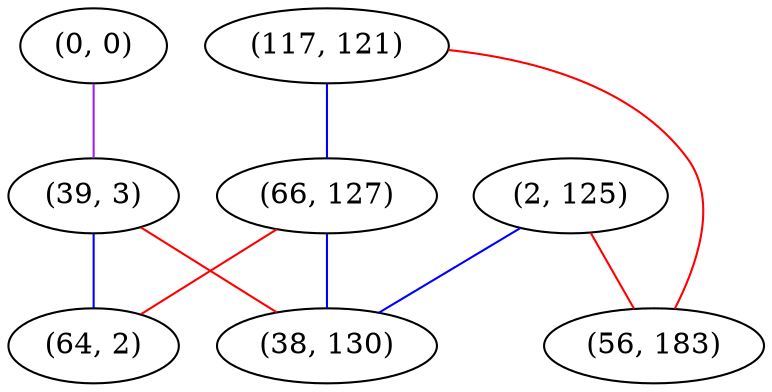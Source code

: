 graph "" {
"(117, 121)";
"(2, 125)";
"(0, 0)";
"(39, 3)";
"(66, 127)";
"(38, 130)";
"(56, 183)";
"(64, 2)";
"(117, 121)" -- "(66, 127)"  [color=blue, key=0, weight=3];
"(117, 121)" -- "(56, 183)"  [color=red, key=0, weight=1];
"(2, 125)" -- "(38, 130)"  [color=blue, key=0, weight=3];
"(2, 125)" -- "(56, 183)"  [color=red, key=0, weight=1];
"(0, 0)" -- "(39, 3)"  [color=purple, key=0, weight=4];
"(39, 3)" -- "(38, 130)"  [color=red, key=0, weight=1];
"(39, 3)" -- "(64, 2)"  [color=blue, key=0, weight=3];
"(66, 127)" -- "(38, 130)"  [color=blue, key=0, weight=3];
"(66, 127)" -- "(64, 2)"  [color=red, key=0, weight=1];
}
